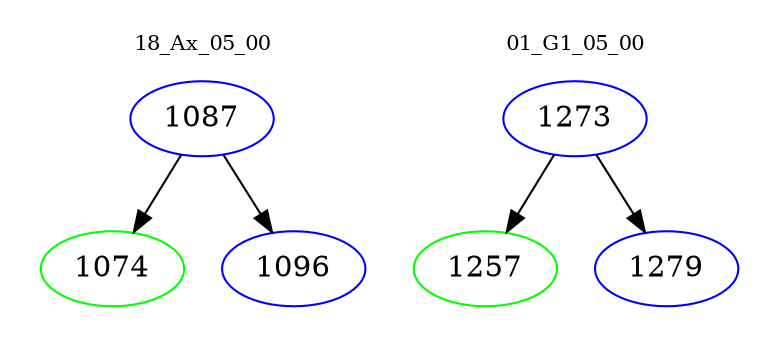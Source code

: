 digraph{
subgraph cluster_0 {
color = white
label = "18_Ax_05_00";
fontsize=10;
T0_1087 [label="1087", color="blue"]
T0_1087 -> T0_1074 [color="black"]
T0_1074 [label="1074", color="green"]
T0_1087 -> T0_1096 [color="black"]
T0_1096 [label="1096", color="blue"]
}
subgraph cluster_1 {
color = white
label = "01_G1_05_00";
fontsize=10;
T1_1273 [label="1273", color="blue"]
T1_1273 -> T1_1257 [color="black"]
T1_1257 [label="1257", color="green"]
T1_1273 -> T1_1279 [color="black"]
T1_1279 [label="1279", color="blue"]
}
}
